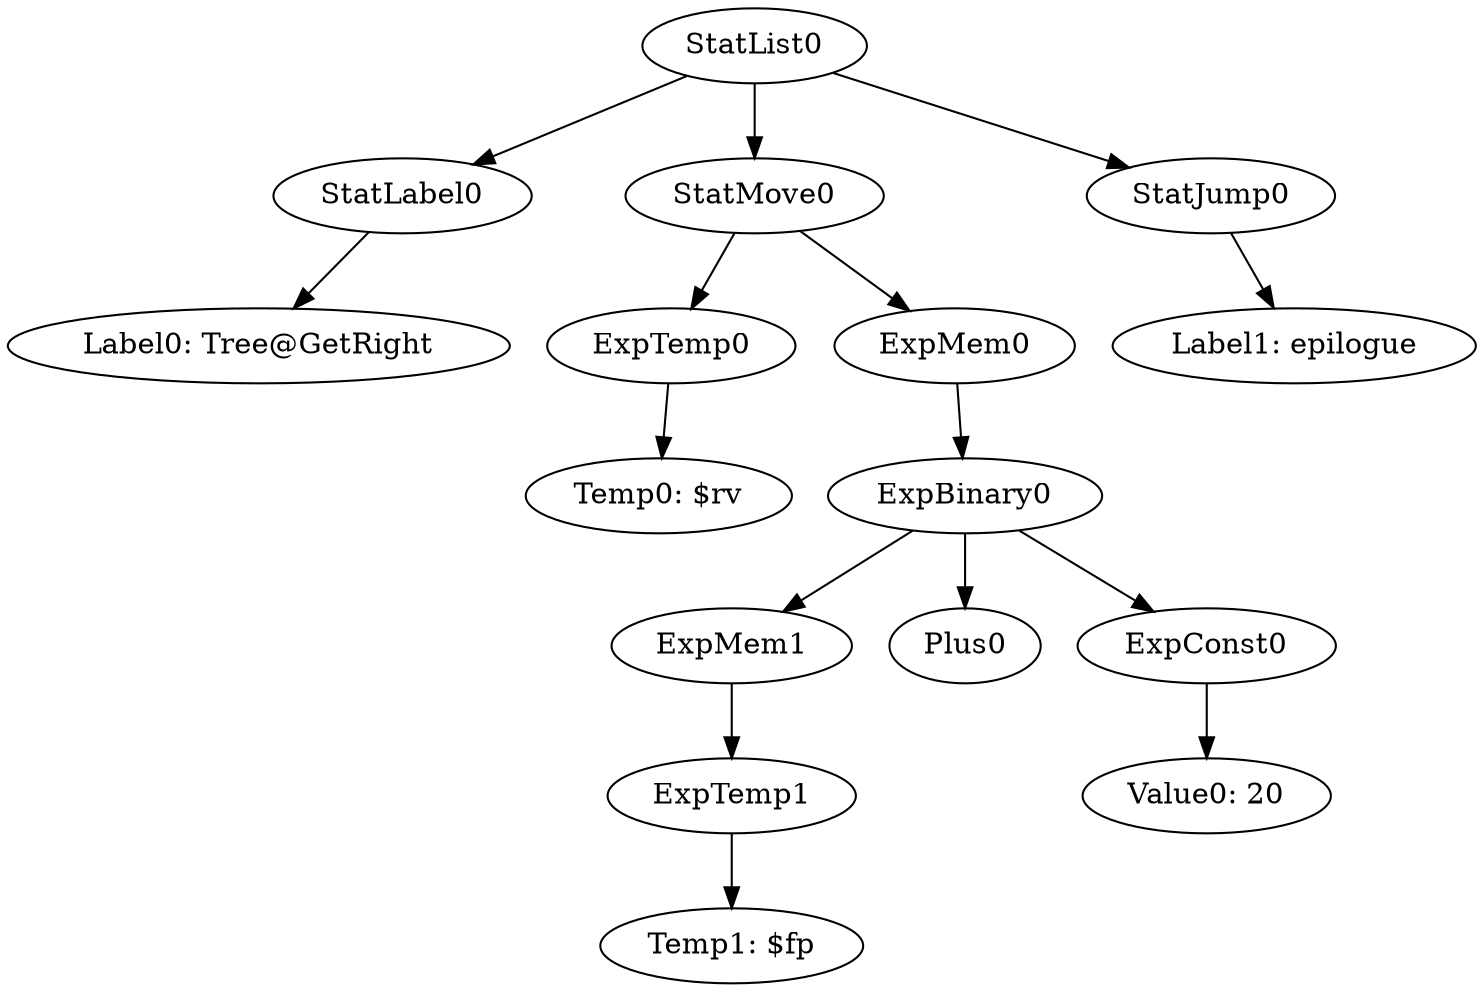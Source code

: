 digraph {
	ordering = out;
	ExpMem0 -> ExpBinary0;
	ExpMem1 -> ExpTemp1;
	ExpTemp1 -> "Temp1: $fp";
	StatJump0 -> "Label1: epilogue";
	ExpConst0 -> "Value0: 20";
	StatLabel0 -> "Label0: Tree@GetRight";
	StatList0 -> StatLabel0;
	StatList0 -> StatMove0;
	StatList0 -> StatJump0;
	ExpTemp0 -> "Temp0: $rv";
	ExpBinary0 -> ExpMem1;
	ExpBinary0 -> Plus0;
	ExpBinary0 -> ExpConst0;
	StatMove0 -> ExpTemp0;
	StatMove0 -> ExpMem0;
}

